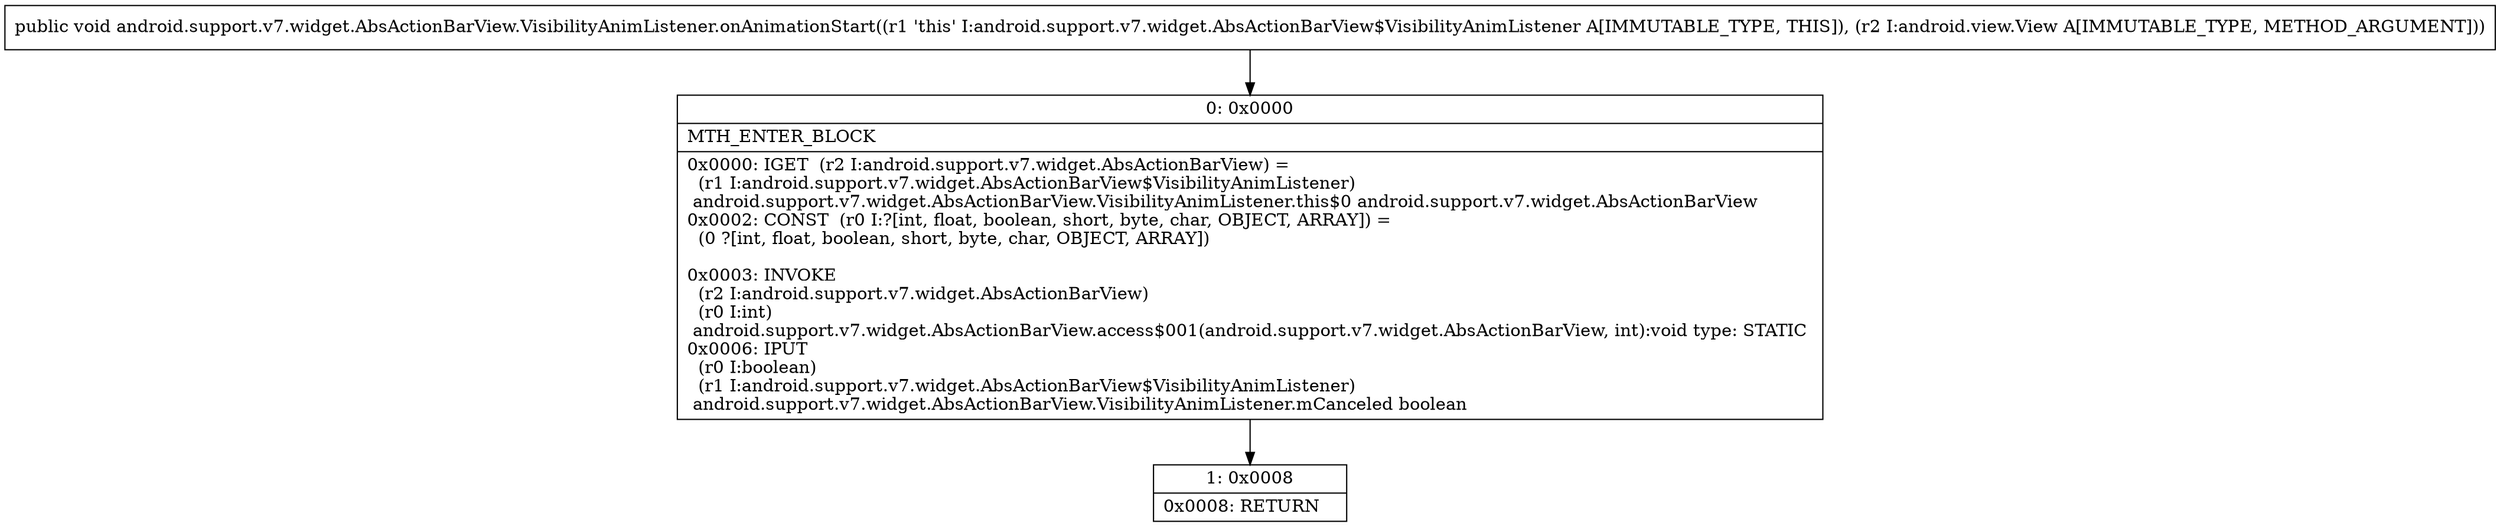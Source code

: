 digraph "CFG forandroid.support.v7.widget.AbsActionBarView.VisibilityAnimListener.onAnimationStart(Landroid\/view\/View;)V" {
Node_0 [shape=record,label="{0\:\ 0x0000|MTH_ENTER_BLOCK\l|0x0000: IGET  (r2 I:android.support.v7.widget.AbsActionBarView) = \l  (r1 I:android.support.v7.widget.AbsActionBarView$VisibilityAnimListener)\l android.support.v7.widget.AbsActionBarView.VisibilityAnimListener.this$0 android.support.v7.widget.AbsActionBarView \l0x0002: CONST  (r0 I:?[int, float, boolean, short, byte, char, OBJECT, ARRAY]) = \l  (0 ?[int, float, boolean, short, byte, char, OBJECT, ARRAY])\l \l0x0003: INVOKE  \l  (r2 I:android.support.v7.widget.AbsActionBarView)\l  (r0 I:int)\l android.support.v7.widget.AbsActionBarView.access$001(android.support.v7.widget.AbsActionBarView, int):void type: STATIC \l0x0006: IPUT  \l  (r0 I:boolean)\l  (r1 I:android.support.v7.widget.AbsActionBarView$VisibilityAnimListener)\l android.support.v7.widget.AbsActionBarView.VisibilityAnimListener.mCanceled boolean \l}"];
Node_1 [shape=record,label="{1\:\ 0x0008|0x0008: RETURN   \l}"];
MethodNode[shape=record,label="{public void android.support.v7.widget.AbsActionBarView.VisibilityAnimListener.onAnimationStart((r1 'this' I:android.support.v7.widget.AbsActionBarView$VisibilityAnimListener A[IMMUTABLE_TYPE, THIS]), (r2 I:android.view.View A[IMMUTABLE_TYPE, METHOD_ARGUMENT])) }"];
MethodNode -> Node_0;
Node_0 -> Node_1;
}

